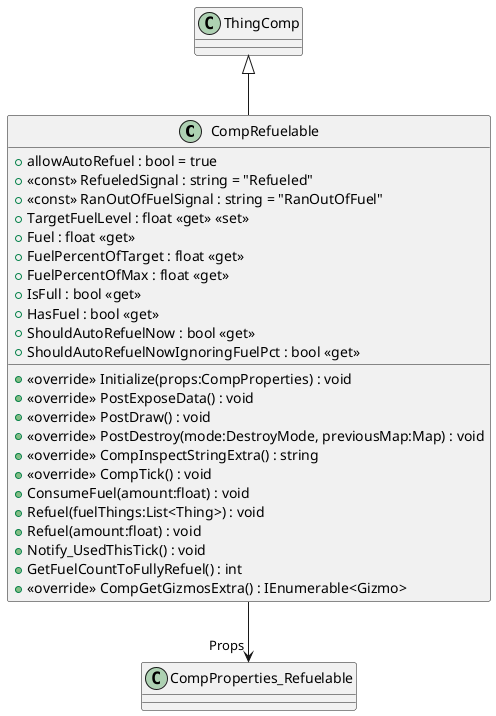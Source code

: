 @startuml
class CompRefuelable {
    + allowAutoRefuel : bool = true
    + <<const>> RefueledSignal : string = "Refueled"
    + <<const>> RanOutOfFuelSignal : string = "RanOutOfFuel"
    + TargetFuelLevel : float <<get>> <<set>>
    + Fuel : float <<get>>
    + FuelPercentOfTarget : float <<get>>
    + FuelPercentOfMax : float <<get>>
    + IsFull : bool <<get>>
    + HasFuel : bool <<get>>
    + ShouldAutoRefuelNow : bool <<get>>
    + ShouldAutoRefuelNowIgnoringFuelPct : bool <<get>>
    + <<override>> Initialize(props:CompProperties) : void
    + <<override>> PostExposeData() : void
    + <<override>> PostDraw() : void
    + <<override>> PostDestroy(mode:DestroyMode, previousMap:Map) : void
    + <<override>> CompInspectStringExtra() : string
    + <<override>> CompTick() : void
    + ConsumeFuel(amount:float) : void
    + Refuel(fuelThings:List<Thing>) : void
    + Refuel(amount:float) : void
    + Notify_UsedThisTick() : void
    + GetFuelCountToFullyRefuel() : int
    + <<override>> CompGetGizmosExtra() : IEnumerable<Gizmo>
}
ThingComp <|-- CompRefuelable
CompRefuelable --> "Props" CompProperties_Refuelable
@enduml
